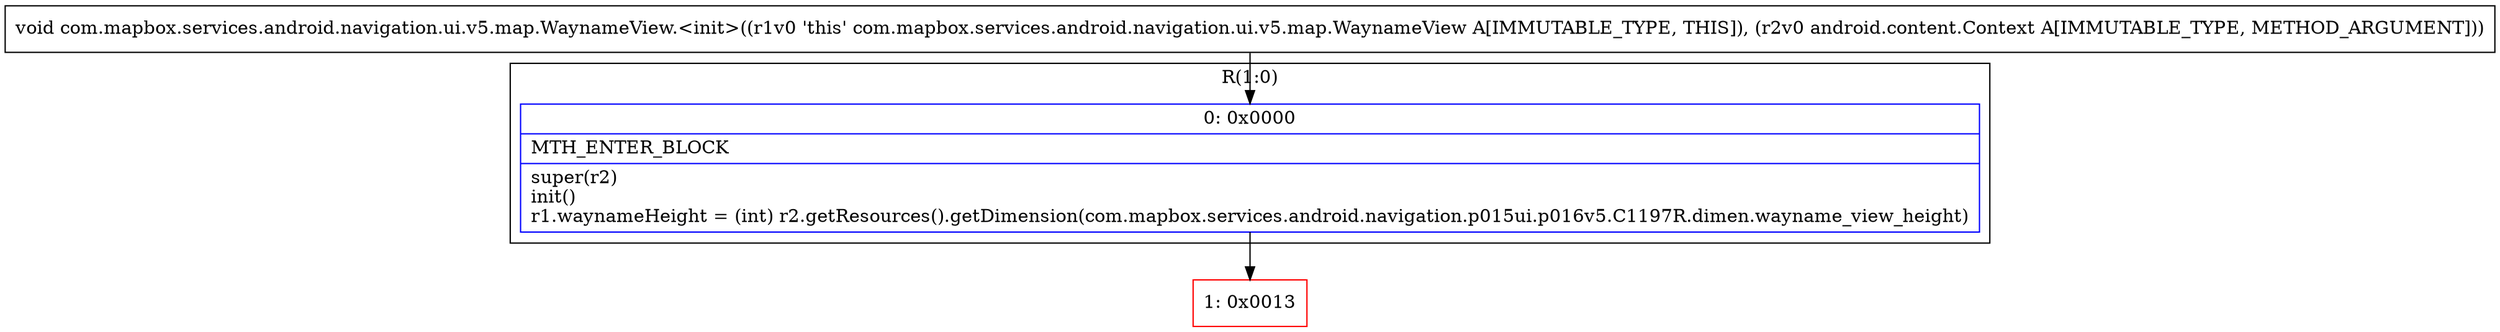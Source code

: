 digraph "CFG forcom.mapbox.services.android.navigation.ui.v5.map.WaynameView.\<init\>(Landroid\/content\/Context;)V" {
subgraph cluster_Region_612706043 {
label = "R(1:0)";
node [shape=record,color=blue];
Node_0 [shape=record,label="{0\:\ 0x0000|MTH_ENTER_BLOCK\l|super(r2)\linit()\lr1.waynameHeight = (int) r2.getResources().getDimension(com.mapbox.services.android.navigation.p015ui.p016v5.C1197R.dimen.wayname_view_height)\l}"];
}
Node_1 [shape=record,color=red,label="{1\:\ 0x0013}"];
MethodNode[shape=record,label="{void com.mapbox.services.android.navigation.ui.v5.map.WaynameView.\<init\>((r1v0 'this' com.mapbox.services.android.navigation.ui.v5.map.WaynameView A[IMMUTABLE_TYPE, THIS]), (r2v0 android.content.Context A[IMMUTABLE_TYPE, METHOD_ARGUMENT])) }"];
MethodNode -> Node_0;
Node_0 -> Node_1;
}

